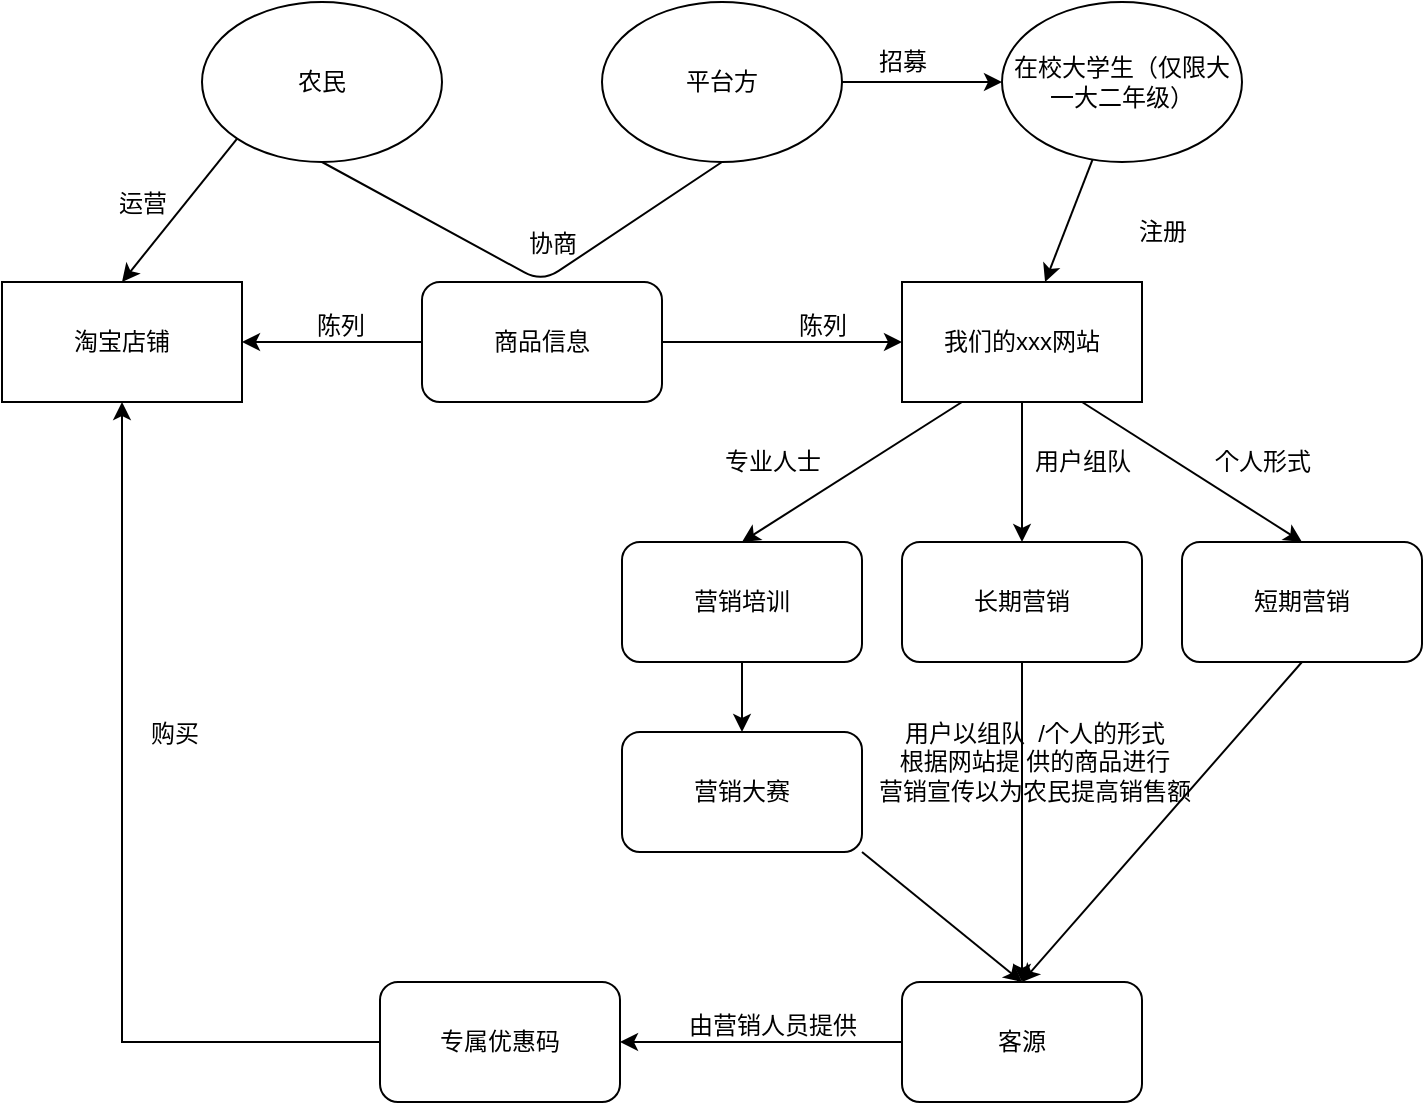 <mxfile version="12.9.14" type="github">
  <diagram id="X2QqA5ynxIwREzpPzNs-" name="Page-1">
    <mxGraphModel dx="1037" dy="588" grid="1" gridSize="10" guides="1" tooltips="1" connect="1" arrows="1" fold="1" page="1" pageScale="1" pageWidth="827" pageHeight="1169" math="0" shadow="0">
      <root>
        <mxCell id="0" />
        <mxCell id="1" parent="0" />
        <mxCell id="ClqVIJ3qk4iW6qF11r1b-12" style="rounded=0;orthogonalLoop=1;jettySize=auto;html=1;exitX=0;exitY=1;exitDx=0;exitDy=0;entryX=0.5;entryY=0;entryDx=0;entryDy=0;" parent="1" source="ClqVIJ3qk4iW6qF11r1b-1" target="ClqVIJ3qk4iW6qF11r1b-10" edge="1">
          <mxGeometry relative="1" as="geometry" />
        </mxCell>
        <mxCell id="ClqVIJ3qk4iW6qF11r1b-1" value="农民" style="ellipse;whiteSpace=wrap;html=1;" parent="1" vertex="1">
          <mxGeometry x="210" y="160" width="120" height="80" as="geometry" />
        </mxCell>
        <mxCell id="Ba9V_pdrt7rkfifZGK7o-2" value="" style="edgeStyle=none;rounded=0;orthogonalLoop=1;jettySize=auto;html=1;" edge="1" parent="1" source="ClqVIJ3qk4iW6qF11r1b-2" target="Ba9V_pdrt7rkfifZGK7o-1">
          <mxGeometry relative="1" as="geometry" />
        </mxCell>
        <mxCell id="ClqVIJ3qk4iW6qF11r1b-2" value="平台方" style="ellipse;whiteSpace=wrap;html=1;" parent="1" vertex="1">
          <mxGeometry x="410" y="160" width="120" height="80" as="geometry" />
        </mxCell>
        <mxCell id="Ba9V_pdrt7rkfifZGK7o-13" value="" style="edgeStyle=none;rounded=0;orthogonalLoop=1;jettySize=auto;html=1;startArrow=none;startFill=0;endArrow=classic;endFill=1;" edge="1" parent="1" source="ClqVIJ3qk4iW6qF11r1b-3" target="Ba9V_pdrt7rkfifZGK7o-9">
          <mxGeometry relative="1" as="geometry" />
        </mxCell>
        <mxCell id="Ba9V_pdrt7rkfifZGK7o-14" style="edgeStyle=none;rounded=0;orthogonalLoop=1;jettySize=auto;html=1;exitX=0.25;exitY=1;exitDx=0;exitDy=0;entryX=0.5;entryY=0;entryDx=0;entryDy=0;startArrow=none;startFill=0;endArrow=classic;endFill=1;" edge="1" parent="1" source="ClqVIJ3qk4iW6qF11r1b-3" target="Ba9V_pdrt7rkfifZGK7o-11">
          <mxGeometry relative="1" as="geometry" />
        </mxCell>
        <mxCell id="Ba9V_pdrt7rkfifZGK7o-15" style="edgeStyle=none;rounded=0;orthogonalLoop=1;jettySize=auto;html=1;exitX=0.75;exitY=1;exitDx=0;exitDy=0;entryX=0.5;entryY=0;entryDx=0;entryDy=0;startArrow=none;startFill=0;endArrow=classic;endFill=1;" edge="1" parent="1" source="ClqVIJ3qk4iW6qF11r1b-3" target="Ba9V_pdrt7rkfifZGK7o-10">
          <mxGeometry relative="1" as="geometry" />
        </mxCell>
        <mxCell id="ClqVIJ3qk4iW6qF11r1b-3" value="我们的xxx网站" style="rounded=0;whiteSpace=wrap;html=1;" parent="1" vertex="1">
          <mxGeometry x="560" y="300" width="120" height="60" as="geometry" />
        </mxCell>
        <mxCell id="ClqVIJ3qk4iW6qF11r1b-7" value="" style="edgeStyle=orthogonalEdgeStyle;rounded=0;orthogonalLoop=1;jettySize=auto;html=1;exitX=1;exitY=0.5;exitDx=0;exitDy=0;" parent="1" target="ClqVIJ3qk4iW6qF11r1b-3" edge="1" source="ClqVIJ3qk4iW6qF11r1b-9">
          <mxGeometry relative="1" as="geometry">
            <mxPoint x="380" y="360" as="sourcePoint" />
          </mxGeometry>
        </mxCell>
        <mxCell id="ClqVIJ3qk4iW6qF11r1b-5" value="" style="endArrow=none;html=1;entryX=0.5;entryY=1;entryDx=0;entryDy=0;exitX=0.5;exitY=1;exitDx=0;exitDy=0;" parent="1" source="ClqVIJ3qk4iW6qF11r1b-1" target="ClqVIJ3qk4iW6qF11r1b-2" edge="1">
          <mxGeometry width="50" height="50" relative="1" as="geometry">
            <mxPoint x="280" y="290" as="sourcePoint" />
            <mxPoint x="330" y="240" as="targetPoint" />
            <Array as="points">
              <mxPoint x="380" y="300" />
            </Array>
          </mxGeometry>
        </mxCell>
        <mxCell id="ClqVIJ3qk4iW6qF11r1b-6" value="协商" style="text;html=1;align=center;verticalAlign=middle;resizable=0;points=[];autosize=1;" parent="1" vertex="1">
          <mxGeometry x="365" y="271" width="40" height="20" as="geometry" />
        </mxCell>
        <mxCell id="ClqVIJ3qk4iW6qF11r1b-8" value="陈列" style="text;html=1;align=center;verticalAlign=middle;resizable=0;points=[];autosize=1;" parent="1" vertex="1">
          <mxGeometry x="500" y="312" width="40" height="20" as="geometry" />
        </mxCell>
        <mxCell id="ClqVIJ3qk4iW6qF11r1b-16" style="edgeStyle=none;rounded=0;orthogonalLoop=1;jettySize=auto;html=1;entryX=1;entryY=0.5;entryDx=0;entryDy=0;" parent="1" source="ClqVIJ3qk4iW6qF11r1b-9" target="ClqVIJ3qk4iW6qF11r1b-10" edge="1">
          <mxGeometry relative="1" as="geometry" />
        </mxCell>
        <mxCell id="ClqVIJ3qk4iW6qF11r1b-9" value="商品信息" style="rounded=1;whiteSpace=wrap;html=1;" parent="1" vertex="1">
          <mxGeometry x="320" y="300" width="120" height="60" as="geometry" />
        </mxCell>
        <mxCell id="ClqVIJ3qk4iW6qF11r1b-10" value="淘宝店铺" style="rounded=0;whiteSpace=wrap;html=1;" parent="1" vertex="1">
          <mxGeometry x="110" y="300" width="120" height="60" as="geometry" />
        </mxCell>
        <mxCell id="ClqVIJ3qk4iW6qF11r1b-13" value="运营" style="text;html=1;align=center;verticalAlign=middle;resizable=0;points=[];autosize=1;" parent="1" vertex="1">
          <mxGeometry x="160" y="251" width="40" height="20" as="geometry" />
        </mxCell>
        <mxCell id="ClqVIJ3qk4iW6qF11r1b-17" value="陈列" style="text;html=1;align=center;verticalAlign=middle;resizable=0;points=[];autosize=1;" parent="1" vertex="1">
          <mxGeometry x="259" y="312" width="40" height="20" as="geometry" />
        </mxCell>
        <mxCell id="Ba9V_pdrt7rkfifZGK7o-5" value="" style="edgeStyle=none;rounded=0;orthogonalLoop=1;jettySize=auto;html=1;endArrow=classic;endFill=1;" edge="1" parent="1" source="Ba9V_pdrt7rkfifZGK7o-1" target="ClqVIJ3qk4iW6qF11r1b-3">
          <mxGeometry relative="1" as="geometry" />
        </mxCell>
        <mxCell id="Ba9V_pdrt7rkfifZGK7o-1" value="在校大学生（仅限大一大二年级）" style="ellipse;whiteSpace=wrap;html=1;" vertex="1" parent="1">
          <mxGeometry x="610" y="160" width="120" height="80" as="geometry" />
        </mxCell>
        <mxCell id="Ba9V_pdrt7rkfifZGK7o-3" value="招募" style="text;html=1;align=center;verticalAlign=middle;resizable=0;points=[];autosize=1;" vertex="1" parent="1">
          <mxGeometry x="540" y="180" width="40" height="20" as="geometry" />
        </mxCell>
        <mxCell id="Ba9V_pdrt7rkfifZGK7o-7" value="注册" style="text;html=1;align=center;verticalAlign=middle;resizable=0;points=[];autosize=1;" vertex="1" parent="1">
          <mxGeometry x="670" y="265" width="40" height="20" as="geometry" />
        </mxCell>
        <mxCell id="Ba9V_pdrt7rkfifZGK7o-26" style="edgeStyle=none;rounded=0;orthogonalLoop=1;jettySize=auto;html=1;exitX=0.5;exitY=1;exitDx=0;exitDy=0;startArrow=none;startFill=0;endArrow=classic;endFill=1;" edge="1" parent="1" source="Ba9V_pdrt7rkfifZGK7o-9" target="Ba9V_pdrt7rkfifZGK7o-20">
          <mxGeometry relative="1" as="geometry" />
        </mxCell>
        <mxCell id="Ba9V_pdrt7rkfifZGK7o-9" value="长期营销" style="rounded=1;whiteSpace=wrap;html=1;" vertex="1" parent="1">
          <mxGeometry x="560" y="430" width="120" height="60" as="geometry" />
        </mxCell>
        <mxCell id="Ba9V_pdrt7rkfifZGK7o-27" style="edgeStyle=none;rounded=0;orthogonalLoop=1;jettySize=auto;html=1;exitX=0.5;exitY=1;exitDx=0;exitDy=0;entryX=0.5;entryY=0;entryDx=0;entryDy=0;startArrow=none;startFill=0;endArrow=classic;endFill=1;" edge="1" parent="1" source="Ba9V_pdrt7rkfifZGK7o-10" target="Ba9V_pdrt7rkfifZGK7o-20">
          <mxGeometry relative="1" as="geometry" />
        </mxCell>
        <mxCell id="Ba9V_pdrt7rkfifZGK7o-10" value="短期营销" style="rounded=1;whiteSpace=wrap;html=1;" vertex="1" parent="1">
          <mxGeometry x="700" y="430" width="120" height="60" as="geometry" />
        </mxCell>
        <mxCell id="Ba9V_pdrt7rkfifZGK7o-16" value="" style="edgeStyle=none;rounded=0;orthogonalLoop=1;jettySize=auto;html=1;startArrow=none;startFill=0;endArrow=classic;endFill=1;" edge="1" parent="1" source="Ba9V_pdrt7rkfifZGK7o-11" target="Ba9V_pdrt7rkfifZGK7o-12">
          <mxGeometry relative="1" as="geometry" />
        </mxCell>
        <mxCell id="Ba9V_pdrt7rkfifZGK7o-11" value="营销培训" style="rounded=1;whiteSpace=wrap;html=1;" vertex="1" parent="1">
          <mxGeometry x="420" y="430" width="120" height="60" as="geometry" />
        </mxCell>
        <mxCell id="Ba9V_pdrt7rkfifZGK7o-21" style="edgeStyle=none;rounded=0;orthogonalLoop=1;jettySize=auto;html=1;exitX=1;exitY=1;exitDx=0;exitDy=0;startArrow=none;startFill=0;endArrow=classic;endFill=1;entryX=0.5;entryY=0;entryDx=0;entryDy=0;" edge="1" parent="1" source="Ba9V_pdrt7rkfifZGK7o-12" target="Ba9V_pdrt7rkfifZGK7o-20">
          <mxGeometry relative="1" as="geometry">
            <mxPoint x="630" y="637" as="targetPoint" />
          </mxGeometry>
        </mxCell>
        <mxCell id="Ba9V_pdrt7rkfifZGK7o-12" value="营销大赛" style="rounded=1;whiteSpace=wrap;html=1;" vertex="1" parent="1">
          <mxGeometry x="420" y="525" width="120" height="60" as="geometry" />
        </mxCell>
        <mxCell id="Ba9V_pdrt7rkfifZGK7o-17" value="用户组队" style="text;html=1;align=center;verticalAlign=middle;resizable=0;points=[];autosize=1;" vertex="1" parent="1">
          <mxGeometry x="620" y="380" width="60" height="20" as="geometry" />
        </mxCell>
        <mxCell id="Ba9V_pdrt7rkfifZGK7o-18" value="个人形式" style="text;html=1;align=center;verticalAlign=middle;resizable=0;points=[];autosize=1;" vertex="1" parent="1">
          <mxGeometry x="710" y="380" width="60" height="20" as="geometry" />
        </mxCell>
        <mxCell id="Ba9V_pdrt7rkfifZGK7o-19" value="专业人士" style="text;html=1;align=center;verticalAlign=middle;resizable=0;points=[];autosize=1;" vertex="1" parent="1">
          <mxGeometry x="465" y="380" width="60" height="20" as="geometry" />
        </mxCell>
        <mxCell id="Ba9V_pdrt7rkfifZGK7o-32" value="" style="edgeStyle=none;rounded=0;orthogonalLoop=1;jettySize=auto;html=1;startArrow=none;startFill=0;endArrow=classic;endFill=1;" edge="1" parent="1" source="Ba9V_pdrt7rkfifZGK7o-20" target="Ba9V_pdrt7rkfifZGK7o-31">
          <mxGeometry relative="1" as="geometry" />
        </mxCell>
        <mxCell id="Ba9V_pdrt7rkfifZGK7o-20" value="客源" style="rounded=1;whiteSpace=wrap;html=1;" vertex="1" parent="1">
          <mxGeometry x="560" y="650" width="120" height="60" as="geometry" />
        </mxCell>
        <mxCell id="Ba9V_pdrt7rkfifZGK7o-36" style="edgeStyle=orthogonalEdgeStyle;rounded=0;orthogonalLoop=1;jettySize=auto;html=1;exitX=0;exitY=0.5;exitDx=0;exitDy=0;entryX=0.5;entryY=1;entryDx=0;entryDy=0;startArrow=none;startFill=0;endArrow=classic;endFill=1;" edge="1" parent="1" source="Ba9V_pdrt7rkfifZGK7o-31" target="ClqVIJ3qk4iW6qF11r1b-10">
          <mxGeometry relative="1" as="geometry" />
        </mxCell>
        <mxCell id="Ba9V_pdrt7rkfifZGK7o-31" value="专属优惠码" style="rounded=1;whiteSpace=wrap;html=1;" vertex="1" parent="1">
          <mxGeometry x="299" y="650" width="120" height="60" as="geometry" />
        </mxCell>
        <mxCell id="Ba9V_pdrt7rkfifZGK7o-28" value="用户以组队&amp;nbsp; /个人的形式&lt;br&gt;根据网站提 供的商品进行&lt;br&gt;营销宣传以为农民提高销售额" style="text;html=1;align=center;verticalAlign=middle;resizable=0;points=[];autosize=1;" vertex="1" parent="1">
          <mxGeometry x="541" y="515" width="170" height="50" as="geometry" />
        </mxCell>
        <mxCell id="Ba9V_pdrt7rkfifZGK7o-33" value="由营销人员提供" style="text;html=1;align=center;verticalAlign=middle;resizable=0;points=[];autosize=1;" vertex="1" parent="1">
          <mxGeometry x="445" y="662" width="100" height="20" as="geometry" />
        </mxCell>
        <mxCell id="Ba9V_pdrt7rkfifZGK7o-37" value="购买" style="text;html=1;align=center;verticalAlign=middle;resizable=0;points=[];autosize=1;" vertex="1" parent="1">
          <mxGeometry x="176" y="516" width="40" height="20" as="geometry" />
        </mxCell>
      </root>
    </mxGraphModel>
  </diagram>
</mxfile>
